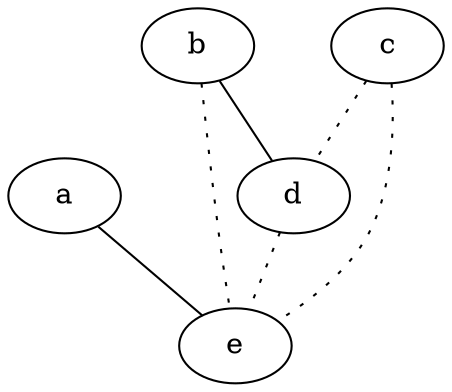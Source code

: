 graph {
a -- e;
b -- d;
b -- e [style=dotted];
c -- d [style=dotted];
c -- e [style=dotted];
d -- e [style=dotted];
}
